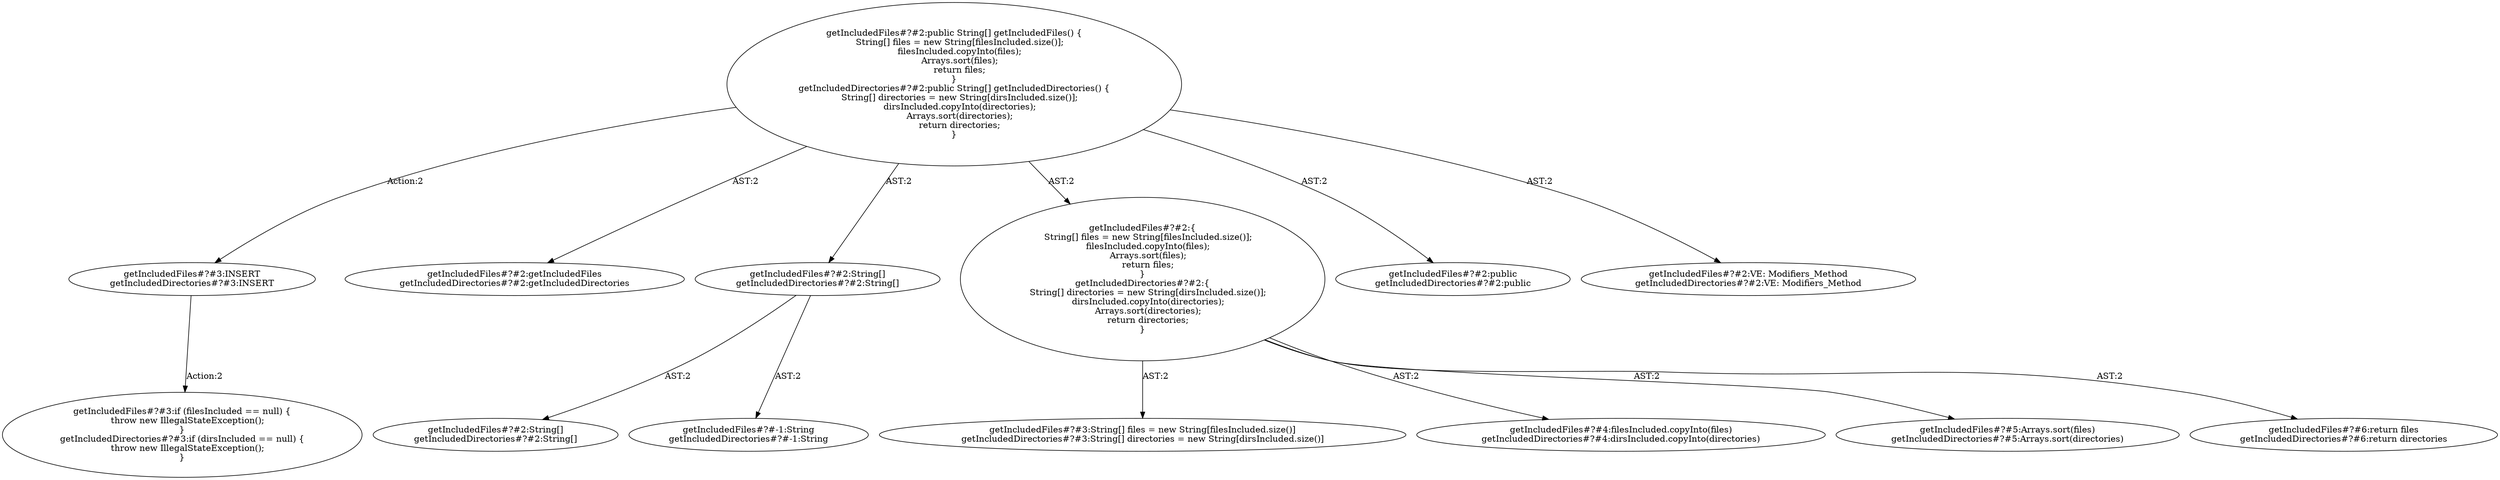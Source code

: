digraph "Pattern" {
0 [label="getIncludedFiles#?#3:INSERT
getIncludedDirectories#?#3:INSERT" shape=ellipse]
1 [label="getIncludedFiles#?#2:public String[] getIncludedFiles() \{
    String[] files = new String[filesIncluded.size()];
    filesIncluded.copyInto(files);
    Arrays.sort(files);
    return files;
\}
getIncludedDirectories#?#2:public String[] getIncludedDirectories() \{
    String[] directories = new String[dirsIncluded.size()];
    dirsIncluded.copyInto(directories);
    Arrays.sort(directories);
    return directories;
\}" shape=ellipse]
2 [label="getIncludedFiles#?#2:getIncludedFiles
getIncludedDirectories#?#2:getIncludedDirectories" shape=ellipse]
3 [label="getIncludedFiles#?#2:String[]
getIncludedDirectories#?#2:String[]" shape=ellipse]
4 [label="getIncludedFiles#?#2:String[]
getIncludedDirectories#?#2:String[]" shape=ellipse]
5 [label="getIncludedFiles#?#-1:String
getIncludedDirectories#?#-1:String" shape=ellipse]
6 [label="getIncludedFiles#?#2:\{
    String[] files = new String[filesIncluded.size()];
    filesIncluded.copyInto(files);
    Arrays.sort(files);
    return files;
\}
getIncludedDirectories#?#2:\{
    String[] directories = new String[dirsIncluded.size()];
    dirsIncluded.copyInto(directories);
    Arrays.sort(directories);
    return directories;
\}" shape=ellipse]
7 [label="getIncludedFiles#?#3:String[] files = new String[filesIncluded.size()]
getIncludedDirectories#?#3:String[] directories = new String[dirsIncluded.size()]" shape=ellipse]
8 [label="getIncludedFiles#?#4:filesIncluded.copyInto(files)
getIncludedDirectories#?#4:dirsIncluded.copyInto(directories)" shape=ellipse]
9 [label="getIncludedFiles#?#5:Arrays.sort(files)
getIncludedDirectories#?#5:Arrays.sort(directories)" shape=ellipse]
10 [label="getIncludedFiles#?#6:return files
getIncludedDirectories#?#6:return directories" shape=ellipse]
11 [label="getIncludedFiles#?#2:public
getIncludedDirectories#?#2:public" shape=ellipse]
12 [label="getIncludedFiles#?#2:VE: Modifiers_Method
getIncludedDirectories#?#2:VE: Modifiers_Method" shape=ellipse]
13 [label="getIncludedFiles#?#3:if (filesIncluded == null) \{
    throw new IllegalStateException();
\}
getIncludedDirectories#?#3:if (dirsIncluded == null) \{
    throw new IllegalStateException();
\}" shape=ellipse]
0 -> 13 [label="Action:2"];
1 -> 0 [label="Action:2"];
1 -> 2 [label="AST:2"];
1 -> 3 [label="AST:2"];
1 -> 6 [label="AST:2"];
1 -> 11 [label="AST:2"];
1 -> 12 [label="AST:2"];
3 -> 4 [label="AST:2"];
3 -> 5 [label="AST:2"];
6 -> 7 [label="AST:2"];
6 -> 8 [label="AST:2"];
6 -> 9 [label="AST:2"];
6 -> 10 [label="AST:2"];
}